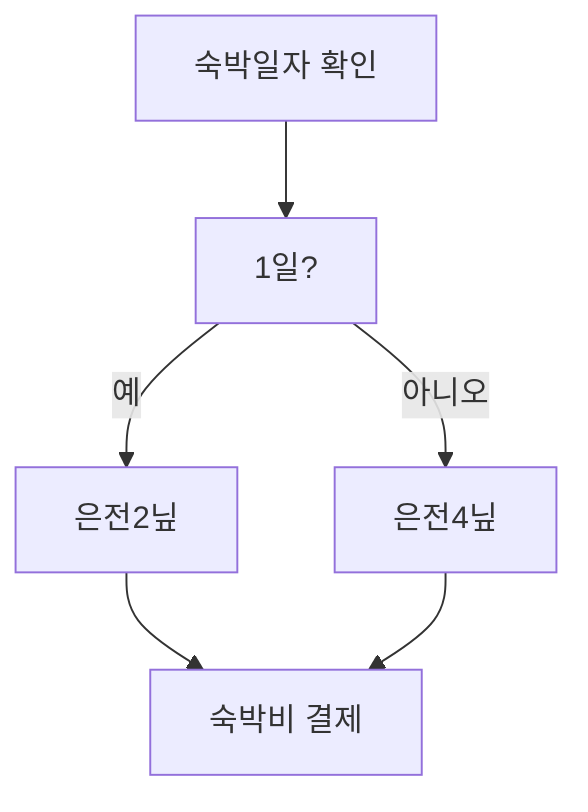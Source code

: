 graph TD
    B[숙박일자 확인]
    B --> C[1일?] 
    C -->|예| D[은전2닢]
    C -->|아니오| E[은전4닢]
    D --> F[숙박비 결제]
    E --> F